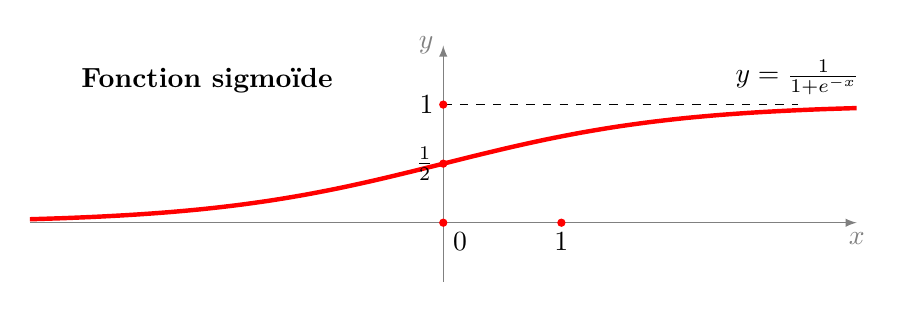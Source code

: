 \begin{tikzpicture}[scale=1.5]

\draw[->,>=latex, gray] (-3.5,0)--(3.5,0) node[below] {$x$};
\draw[->,>=latex, gray] (0,-0.5)--(0,1.5) node[left] {$y$};

%\draw[ultra thick,red] (-3,0) -- (0,0) -- (2,2);

\draw[ultra thick, color=red,domain=-3.5:3.5,smooth] plot (\x,{1/(1+exp(-\x)});
\draw[dashed] (0,1)--(3,1);
% \draw[dashed] (0,-1)--(3,-1);

\node at (3,1)[above]{$y=\frac{1}{1+e^{-x}}$};

\fill[red] (0,0) circle (1pt);
\fill[red] (1,0) circle (1pt);
\fill[red] (0,1) circle (1pt);
\fill[red] (0,0.5) circle (1pt);

\node at (0,0) [below right] {$0$};
\node at (1,0) [below] {$1$};
\node at (0,1) [left] {$1$};
\node at (0,0.5) [left] {$\frac12$};

%\draw[dashed] (1,0)--(1,1) --(0,1);


\node at (-2,1.2) {\bf Fonction sigmo\"ide};
\end{tikzpicture}